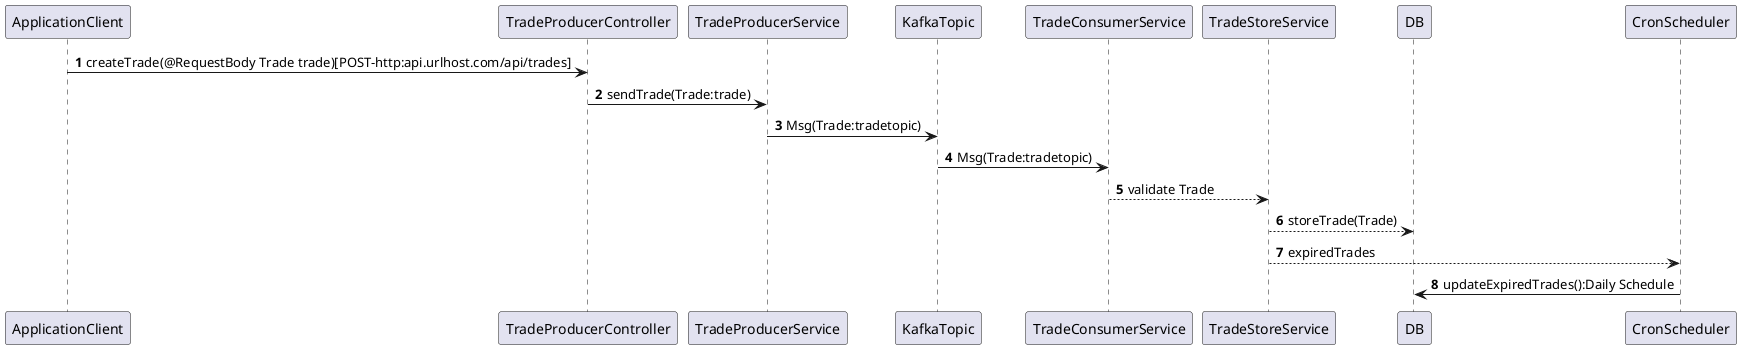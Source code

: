 @startuml
'https://plantuml.com/sequence-diagram

autonumber
ApplicationClient-> TradeProducerController:createTrade(@RequestBody Trade trade)[POST-http:api.urlhost.com/api/trades]
TradeProducerController->TradeProducerService: sendTrade(Trade:trade)
TradeProducerService-> KafkaTopic: Msg(Trade:tradetopic)
KafkaTopic ->TradeConsumerService: Msg(Trade:tradetopic)
TradeConsumerService --> TradeStoreService: validate Trade
TradeStoreService--> DB: storeTrade(Trade)
TradeStoreService--> CronScheduler: expiredTrades
CronScheduler->DB:updateExpiredTrades():Daily Schedule
